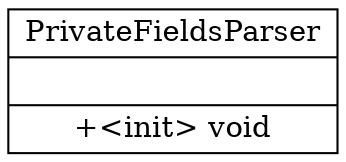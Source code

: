 digraph G { rankdir=BT;
"PrivateFieldsParser" [
shape="record",
label= <{PrivateFieldsParser||+&#60;init&#62; void<br align="left"/>}>];

}